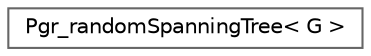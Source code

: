 digraph "Graphical Class Hierarchy"
{
 // LATEX_PDF_SIZE
  bgcolor="transparent";
  edge [fontname=Helvetica,fontsize=10,labelfontname=Helvetica,labelfontsize=10];
  node [fontname=Helvetica,fontsize=10,shape=box,height=0.2,width=0.4];
  rankdir="LR";
  Node0 [id="Node000000",label="Pgr_randomSpanningTree\< G \>",height=0.2,width=0.4,color="grey40", fillcolor="white", style="filled",URL="$classPgr__randomSpanningTree.html",tooltip=" "];
}
